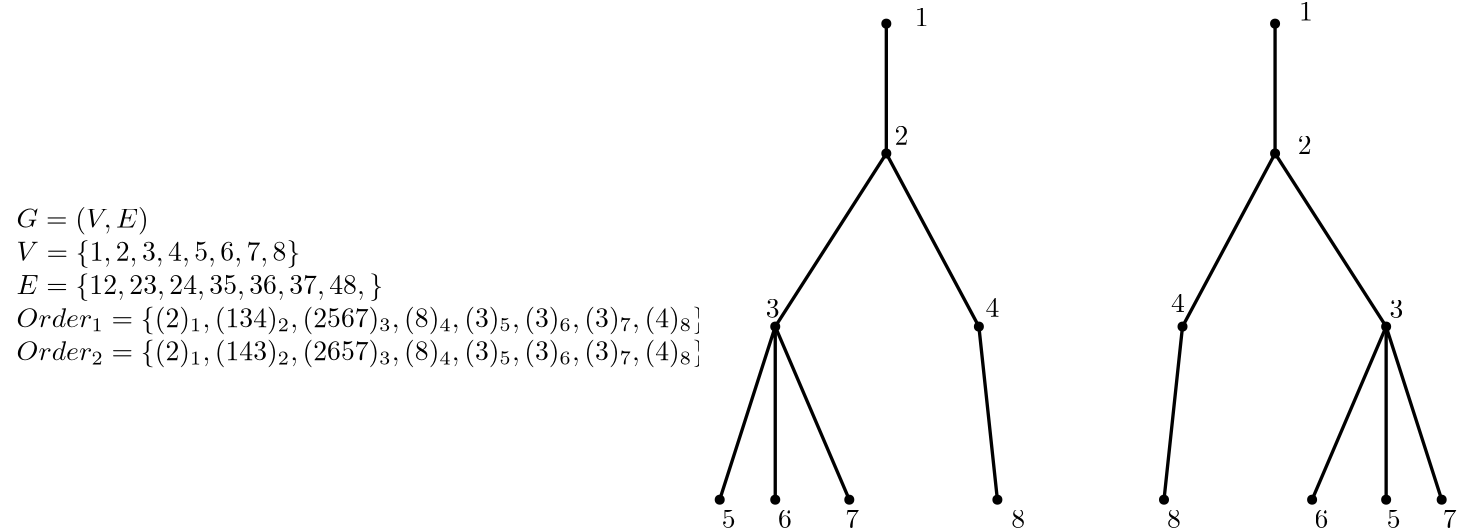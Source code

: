 <?xml version="1.0"?>
<!DOCTYPE ipe SYSTEM "ipe.dtd">
<ipe version="70005" creator="Ipe 7.1.4">
<info created="D:20140523173310" modified="D:20140523181346"/>
<ipestyle name="basic">
<symbol name="arrow/arc(spx)">
<path stroke="sym-stroke" fill="sym-stroke" pen="sym-pen">
0 0 m
-1 0.333 l
-1 -0.333 l
h
</path>
</symbol>
<symbol name="arrow/farc(spx)">
<path stroke="sym-stroke" fill="white" pen="sym-pen">
0 0 m
-1 0.333 l
-1 -0.333 l
h
</path>
</symbol>
<symbol name="mark/circle(sx)" transformations="translations">
<path fill="sym-stroke">
0.6 0 0 0.6 0 0 e
0.4 0 0 0.4 0 0 e
</path>
</symbol>
<symbol name="mark/disk(sx)" transformations="translations">
<path fill="sym-stroke">
0.6 0 0 0.6 0 0 e
</path>
</symbol>
<symbol name="mark/fdisk(sfx)" transformations="translations">
<group>
<path fill="sym-fill">
0.5 0 0 0.5 0 0 e
</path>
<path fill="sym-stroke" fillrule="eofill">
0.6 0 0 0.6 0 0 e
0.4 0 0 0.4 0 0 e
</path>
</group>
</symbol>
<symbol name="mark/box(sx)" transformations="translations">
<path fill="sym-stroke" fillrule="eofill">
-0.6 -0.6 m
0.6 -0.6 l
0.6 0.6 l
-0.6 0.6 l
h
-0.4 -0.4 m
0.4 -0.4 l
0.4 0.4 l
-0.4 0.4 l
h
</path>
</symbol>
<symbol name="mark/square(sx)" transformations="translations">
<path fill="sym-stroke">
-0.6 -0.6 m
0.6 -0.6 l
0.6 0.6 l
-0.6 0.6 l
h
</path>
</symbol>
<symbol name="mark/fsquare(sfx)" transformations="translations">
<group>
<path fill="sym-fill">
-0.5 -0.5 m
0.5 -0.5 l
0.5 0.5 l
-0.5 0.5 l
h
</path>
<path fill="sym-stroke" fillrule="eofill">
-0.6 -0.6 m
0.6 -0.6 l
0.6 0.6 l
-0.6 0.6 l
h
-0.4 -0.4 m
0.4 -0.4 l
0.4 0.4 l
-0.4 0.4 l
h
</path>
</group>
</symbol>
<symbol name="mark/cross(sx)" transformations="translations">
<group>
<path fill="sym-stroke">
-0.43 -0.57 m
0.57 0.43 l
0.43 0.57 l
-0.57 -0.43 l
h
</path>
<path fill="sym-stroke">
-0.43 0.57 m
0.57 -0.43 l
0.43 -0.57 l
-0.57 0.43 l
h
</path>
</group>
</symbol>
<symbol name="arrow/fnormal(spx)">
<path stroke="sym-stroke" fill="white" pen="sym-pen">
0 0 m
-1 0.333 l
-1 -0.333 l
h
</path>
</symbol>
<symbol name="arrow/pointed(spx)">
<path stroke="sym-stroke" fill="sym-stroke" pen="sym-pen">
0 0 m
-1 0.333 l
-0.8 0 l
-1 -0.333 l
h
</path>
</symbol>
<symbol name="arrow/fpointed(spx)">
<path stroke="sym-stroke" fill="white" pen="sym-pen">
0 0 m
-1 0.333 l
-0.8 0 l
-1 -0.333 l
h
</path>
</symbol>
<symbol name="arrow/linear(spx)">
<path stroke="sym-stroke" pen="sym-pen">
-1 0.333 m
0 0 l
-1 -0.333 l
</path>
</symbol>
<symbol name="arrow/fdouble(spx)">
<path stroke="sym-stroke" fill="white" pen="sym-pen">
0 0 m
-1 0.333 l
-1 -0.333 l
h
-1 0 m
-2 0.333 l
-2 -0.333 l
h
</path>
</symbol>
<symbol name="arrow/double(spx)">
<path stroke="sym-stroke" fill="sym-stroke" pen="sym-pen">
0 0 m
-1 0.333 l
-1 -0.333 l
h
-1 0 m
-2 0.333 l
-2 -0.333 l
h
</path>
</symbol>
<pen name="heavier" value="0.8"/>
<pen name="fat" value="1.2"/>
<pen name="ultrafat" value="2"/>
<symbolsize name="large" value="5"/>
<symbolsize name="small" value="2"/>
<symbolsize name="tiny" value="1.1"/>
<arrowsize name="large" value="10"/>
<arrowsize name="small" value="5"/>
<arrowsize name="tiny" value="3"/>
<color name="red" value="1 0 0"/>
<color name="green" value="0 1 0"/>
<color name="blue" value="0 0 1"/>
<color name="yellow" value="1 1 0"/>
<color name="orange" value="1 0.647 0"/>
<color name="gold" value="1 0.843 0"/>
<color name="purple" value="0.627 0.125 0.941"/>
<color name="gray" value="0.745"/>
<color name="brown" value="0.647 0.165 0.165"/>
<color name="navy" value="0 0 0.502"/>
<color name="pink" value="1 0.753 0.796"/>
<color name="seagreen" value="0.18 0.545 0.341"/>
<color name="turquoise" value="0.251 0.878 0.816"/>
<color name="violet" value="0.933 0.51 0.933"/>
<color name="darkblue" value="0 0 0.545"/>
<color name="darkcyan" value="0 0.545 0.545"/>
<color name="darkgray" value="0.663"/>
<color name="darkgreen" value="0 0.392 0"/>
<color name="darkmagenta" value="0.545 0 0.545"/>
<color name="darkorange" value="1 0.549 0"/>
<color name="darkred" value="0.545 0 0"/>
<color name="lightblue" value="0.678 0.847 0.902"/>
<color name="lightcyan" value="0.878 1 1"/>
<color name="lightgray" value="0.827"/>
<color name="lightgreen" value="0.565 0.933 0.565"/>
<color name="lightyellow" value="1 1 0.878"/>
<dashstyle name="dashed" value="[4] 0"/>
<dashstyle name="dotted" value="[1 3] 0"/>
<dashstyle name="dash dotted" value="[4 2 1 2] 0"/>
<dashstyle name="dash dot dotted" value="[4 2 1 2 1 2] 0"/>
<textsize name="large" value="\large"/>
<textsize name="Large" value="\Large"/>
<textsize name="LARGE" value="\LARGE"/>
<textsize name="huge" value="\huge"/>
<textsize name="Huge" value="\Huge"/>
<textsize name="small" value="\small"/>
<textsize name="footnote" value="\footnotesize"/>
<textsize name="tiny" value="\tiny"/>
<textstyle name="center" begin="\begin{center}" end="\end{center}"/>
<textstyle name="itemize" begin="\begin{itemize}" end="\end{itemize}"/>
<textstyle name="item" begin="\begin{itemize}\item{}" end="\end{itemize}"/>
<gridsize name="4 pts" value="4"/>
<gridsize name="8 pts (~3 mm)" value="8"/>
<gridsize name="16 pts (~6 mm)" value="16"/>
<gridsize name="32 pts (~12 mm)" value="32"/>
<gridsize name="10 pts (~3.5 mm)" value="10"/>
<gridsize name="20 pts (~7 mm)" value="20"/>
<gridsize name="14 pts (~5 mm)" value="14"/>
<gridsize name="28 pts (~10 mm)" value="28"/>
<gridsize name="56 pts (~20 mm)" value="56"/>
<anglesize name="90 deg" value="90"/>
<anglesize name="60 deg" value="60"/>
<anglesize name="45 deg" value="45"/>
<anglesize name="30 deg" value="30"/>
<anglesize name="22.5 deg" value="22.5"/>
<tiling name="falling" angle="-60" step="4" width="1"/>
<tiling name="rising" angle="30" step="4" width="1"/>
</ipestyle>
<page>
<layer name="alpha"/>
<view layers="alpha" active="alpha"/>
<use layer="alpha" matrix="0.41652 0 0 0.973725 223.543 14.8596" name="mark/disk(sx)" pos="256 752" size="normal" stroke="black"/>
<use matrix="0.41652 0 0 0.973725 223.543 14.8596" name="mark/disk(sx)" pos="256 704" size="normal" stroke="black"/>
<use matrix="0.41652 0 0 0.973725 223.543 14.8596" name="mark/disk(sx)" pos="336 640" size="normal" stroke="black"/>
<use matrix="0.41652 0 0 0.973725 223.543 30.4392" name="mark/disk(sx)" pos="160 624" size="normal" stroke="black"/>
<use matrix="0.41652 0 0 0.973725 223.543 14.8596" name="mark/disk(sx)" pos="160 576" size="normal" stroke="black"/>
<use matrix="0.41652 0 0 0.973725 223.543 14.8596" name="mark/disk(sx)" pos="112 576" size="normal" stroke="black"/>
<use matrix="0.41652 0 0 0.973725 223.543 14.8596" name="mark/disk(sx)" pos="224 576" size="normal" stroke="black"/>
<use matrix="0.41652 0 0 0.973725 223.543 14.8596" name="mark/disk(sx)" pos="352 576" size="normal" stroke="black"/>
<path matrix="0.41652 0 0 0.973725 223.543 14.8596" stroke="black" pen="fat">
256 752 m
256 704 l
336 640 l
352 576 l
</path>
<path matrix="0.41652 0 0 0.973725 223.543 14.8596" stroke="black" pen="fat">
256 704 m
160 640 l
224 576 l
</path>
<path matrix="0.41652 0 0 0.973725 223.543 14.8596" stroke="black" pen="fat">
160 640 m
160 576 l
160 640 l
112 576 l
112 576 l
</path>
<use matrix="-0.41652 0 0 0.973725 576.752 14.8596" name="mark/disk(sx)" pos="256 752" size="normal" stroke="black"/>
<use matrix="-0.41652 0 0 0.973725 576.752 14.8596" name="mark/disk(sx)" pos="256 704" size="normal" stroke="black"/>
<use matrix="-0.41652 0 0 0.973725 576.752 14.8596" name="mark/disk(sx)" pos="336 640" size="normal" stroke="black"/>
<use matrix="-0.41652 0 0 0.973725 576.752 30.4392" name="mark/disk(sx)" pos="160 624" size="normal" stroke="black"/>
<use matrix="-0.41652 0 0 0.973725 576.752 14.8596" name="mark/disk(sx)" pos="160 576" size="normal" stroke="black"/>
<use matrix="-0.41652 0 0 0.973725 576.752 14.8596" name="mark/disk(sx)" pos="112 576" size="normal" stroke="black"/>
<use matrix="-0.41652 0 0 0.973725 576.752 14.8596" name="mark/disk(sx)" pos="224 576" size="normal" stroke="black"/>
<use matrix="-0.41652 0 0 0.973725 576.752 14.8596" name="mark/disk(sx)" pos="352 576" size="normal" stroke="black"/>
<path matrix="-0.41652 0 0 0.973725 576.752 14.8596" stroke="black" pen="fat">
256 752 m
256 704 l
336 640 l
352 576 l
</path>
<path matrix="-0.41652 0 0 0.973725 576.752 14.8596" stroke="black" pen="fat">
256 704 m
160 640 l
224 576 l
</path>
<path matrix="-0.41652 0 0 0.973725 576.752 14.8596" stroke="black" pen="fat">
160 640 m
160 576 l
160 640 l
112 576 l
112 576 l
</path>
<text matrix="0.624779 0 0 0.973725 200.218 14.8596" transformations="translations" pos="224.373 751.066" stroke="black" type="label" width="4.981" height="6.42" depth="0" valign="baseline">$1$</text>
<text matrix="0.624779 0 0 0.973725 200.218 14.8596" transformations="translations" pos="212.722 707.203" stroke="black" type="label" width="4.981" height="6.42" depth="0" valign="baseline">$2$</text>
<text matrix="0.624779 0 0 0.973725 191.557 18.6667" transformations="translations" pos="152.41 639.353" stroke="black" type="label" width="4.981" height="6.42" depth="0" valign="baseline">$3$</text>
<text matrix="0.624779 0 0 0.973725 194 19.0128" transformations="translations" pos="275.089 639.353" stroke="black" type="label" width="4.981" height="6.42" depth="0" valign="baseline">$4$</text>
<text matrix="0.624779 0 0 0.973725 202.645 9.71785" transformations="translations" pos="109.233 570.818" stroke="black" type="label" width="4.981" height="6.42" depth="0" valign="baseline">$5$</text>
<text matrix="0.624779 0 0 0.973725 201.106 11.7199" transformations="translations" pos="144.186 568.762" stroke="black" type="label" width="4.981" height="6.42" depth="0" valign="baseline">$6$</text>
<text matrix="0.624779 0 0 0.973725 195.776 11.7199" transformations="translations" pos="191.476 568.762" stroke="black" type="label" width="4.981" height="6.42" depth="0" valign="baseline">$7$</text>
<text matrix="0.624779 0 0 0.973725 201.55 11.0525" transformations="translations" pos="277.83 569.447" stroke="black" type="label" width="4.981" height="6.42" depth="0" valign="baseline">$8$</text>
<text matrix="0.624779 0 0 0.973725 200.218 14.8596" transformations="translations" pos="445.742 753.122" stroke="black" type="label" width="4.981" height="6.42" depth="0" valign="baseline">$1$</text>
<text matrix="0.624779 0 0 0.973725 200.218 14.8596" transformations="translations" pos="445.057 703.776" stroke="black" type="label" width="4.981" height="6.42" depth="0" valign="baseline">$2$</text>
<text matrix="0.624779 0 0 0.973725 188.892 20.7433" transformations="translations" pos="390.228 639.353" stroke="black" type="label" width="4.981" height="6.42" depth="0" valign="baseline">$4$</text>
<text matrix="0.624779 0 0 0.973725 190.003 17.2823" transformations="translations" pos="514.278 640.724" stroke="black" type="label" width="4.981" height="6.42" depth="0" valign="baseline">$3$</text>
<text matrix="0.624779 0 0 0.973725 201.55 15.724" transformations="translations" pos="367.612 564.649" stroke="black" type="label" width="4.981" height="6.42" depth="0" valign="baseline">$8$</text>
<text matrix="0.624779 0 0 0.973725 201.55 12.3872" transformations="translations" pos="452.596 568.076" stroke="black" type="label" width="4.981" height="6.42" depth="0" valign="baseline">$6$</text>
<text matrix="0.624779 0 0 0.973725 199.33 20.3954" transformations="translations" pos="497.829 559.852" stroke="black" type="label" width="4.981" height="6.42" depth="0" valign="baseline">$5$</text>
<text matrix="0.624779 0 0 0.973725 199.33 11.7199" transformations="translations" pos="530.041 568.762" stroke="black" type="label" width="4.981" height="6.42" depth="0" valign="baseline">$7$</text>
<text matrix="1 0 0 1 7.69231 -53.2544" transformations="translations" pos="4.40466 746.288" stroke="black" type="minipage" width="250.296" height="37.825" depth="32.91" valign="top">$$\begin{array}{l}
G=(V,E)\\
V=\{1,2,3,4,5,6,7,8\}\\
E=\left\lbrace 12,23,24,35,36,37,48, \right\rbrace\\
Order_1 = \left\lbrace (2)_1,(134)_2,(2567)_3,(8)_4,(3)_5,(3)_6,(3)_7,(4)_8 \right\rbrace\\
Order_2 = \left\lbrace (2)_1,(143)_2,(2657)_3,(8)_4,(3)_5,(3)_6,(3)_7,(4)_8 \right\rbrace\\
\end{array}$$</text>
</page>
</ipe>
